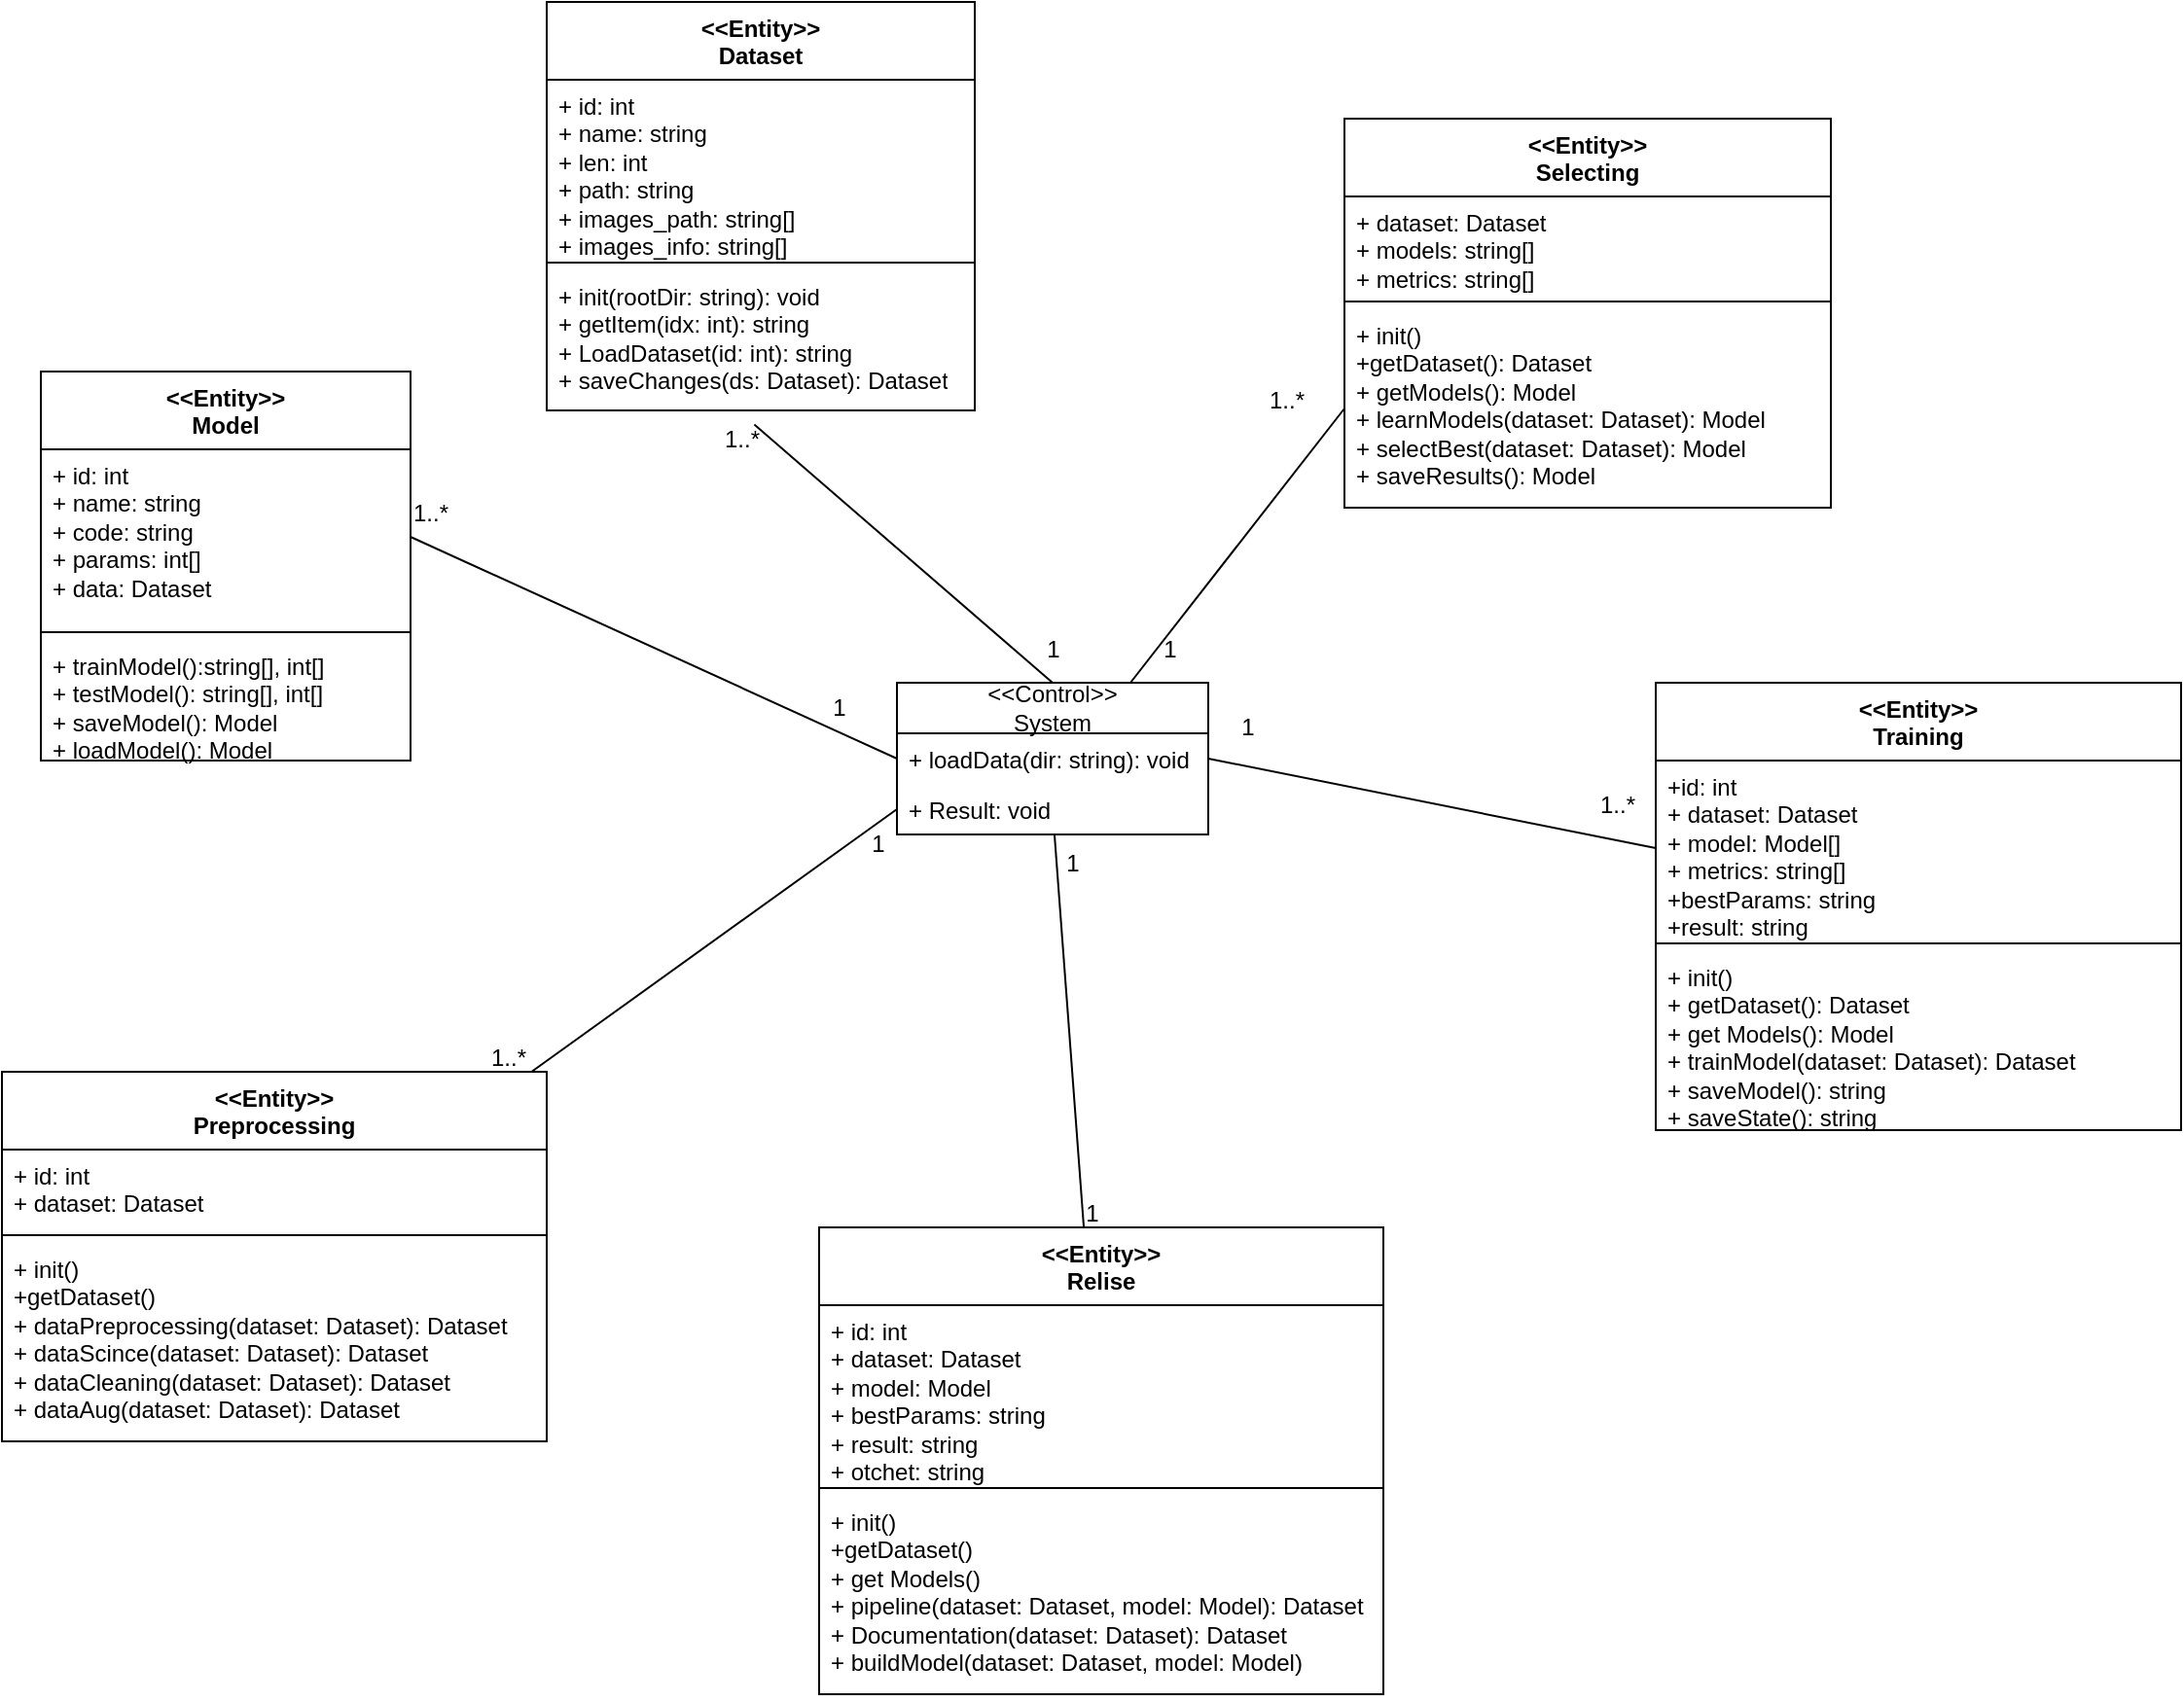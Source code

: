 <mxfile version="24.3.1" type="device">
  <diagram name="Страница — 1" id="4Mfy0hciLZ89WPDFsnkD">
    <mxGraphModel dx="2117" dy="1752" grid="1" gridSize="10" guides="1" tooltips="1" connect="1" arrows="1" fold="1" page="1" pageScale="1" pageWidth="827" pageHeight="1169" math="0" shadow="0">
      <root>
        <mxCell id="0" />
        <mxCell id="1" parent="0" />
        <mxCell id="cb_P6TZHlb55gsD6FN00-1" value="&amp;lt;&amp;lt;Control&amp;gt;&amp;gt;&lt;div&gt;System&lt;/div&gt;" style="swimlane;fontStyle=0;childLayout=stackLayout;horizontal=1;startSize=26;fillColor=none;horizontalStack=0;resizeParent=1;resizeParentMax=0;resizeLast=0;collapsible=1;marginBottom=0;whiteSpace=wrap;html=1;" parent="1" vertex="1">
          <mxGeometry x="360" y="310" width="160" height="78" as="geometry" />
        </mxCell>
        <mxCell id="cb_P6TZHlb55gsD6FN00-2" value="+ loadData(dir: string): void" style="text;strokeColor=none;fillColor=none;align=left;verticalAlign=top;spacingLeft=4;spacingRight=4;overflow=hidden;rotatable=0;points=[[0,0.5],[1,0.5]];portConstraint=eastwest;whiteSpace=wrap;html=1;" parent="cb_P6TZHlb55gsD6FN00-1" vertex="1">
          <mxGeometry y="26" width="160" height="26" as="geometry" />
        </mxCell>
        <mxCell id="cb_P6TZHlb55gsD6FN00-3" value="+ Result: void" style="text;strokeColor=none;fillColor=none;align=left;verticalAlign=top;spacingLeft=4;spacingRight=4;overflow=hidden;rotatable=0;points=[[0,0.5],[1,0.5]];portConstraint=eastwest;whiteSpace=wrap;html=1;" parent="cb_P6TZHlb55gsD6FN00-1" vertex="1">
          <mxGeometry y="52" width="160" height="26" as="geometry" />
        </mxCell>
        <mxCell id="FIp25z3p22-8h9jB1WQo-1" value="&amp;lt;&amp;lt;Entity&amp;gt;&amp;gt;&lt;div&gt;Dataset&lt;/div&gt;" style="swimlane;fontStyle=1;align=center;verticalAlign=top;childLayout=stackLayout;horizontal=1;startSize=40;horizontalStack=0;resizeParent=1;resizeParentMax=0;resizeLast=0;collapsible=1;marginBottom=0;whiteSpace=wrap;html=1;" parent="1" vertex="1">
          <mxGeometry x="180" y="-40" width="220" height="210" as="geometry" />
        </mxCell>
        <mxCell id="FIp25z3p22-8h9jB1WQo-2" value="&lt;div&gt;+ id: int&lt;br&gt;&lt;/div&gt;+ name: string&lt;div&gt;+ len: int&lt;/div&gt;&lt;div&gt;+ path: string&lt;/div&gt;&lt;div&gt;+ images_path: string[]&lt;/div&gt;&lt;div&gt;+ images_info: string[]&lt;/div&gt;" style="text;strokeColor=none;fillColor=none;align=left;verticalAlign=top;spacingLeft=4;spacingRight=4;overflow=hidden;rotatable=0;points=[[0,0.5],[1,0.5]];portConstraint=eastwest;whiteSpace=wrap;html=1;" parent="FIp25z3p22-8h9jB1WQo-1" vertex="1">
          <mxGeometry y="40" width="220" height="90" as="geometry" />
        </mxCell>
        <mxCell id="FIp25z3p22-8h9jB1WQo-3" value="" style="line;strokeWidth=1;fillColor=none;align=left;verticalAlign=middle;spacingTop=-1;spacingLeft=3;spacingRight=3;rotatable=0;labelPosition=right;points=[];portConstraint=eastwest;strokeColor=inherit;" parent="FIp25z3p22-8h9jB1WQo-1" vertex="1">
          <mxGeometry y="130" width="220" height="8" as="geometry" />
        </mxCell>
        <mxCell id="FIp25z3p22-8h9jB1WQo-4" value="+ init(rootDir: string): void&lt;div&gt;+ getItem(idx: int): string&lt;/div&gt;&lt;div&gt;+ LoadDataset(id: int): string&lt;/div&gt;&lt;div&gt;+ saveChanges(ds: Dataset): Dataset&lt;/div&gt;" style="text;strokeColor=none;fillColor=none;align=left;verticalAlign=top;spacingLeft=4;spacingRight=4;overflow=hidden;rotatable=0;points=[[0,0.5],[1,0.5]];portConstraint=eastwest;whiteSpace=wrap;html=1;" parent="FIp25z3p22-8h9jB1WQo-1" vertex="1">
          <mxGeometry y="138" width="220" height="72" as="geometry" />
        </mxCell>
        <mxCell id="FIp25z3p22-8h9jB1WQo-5" value="&amp;lt;&amp;lt;Entity&amp;gt;&amp;gt;&lt;div&gt;Preprocessing&lt;/div&gt;" style="swimlane;fontStyle=1;align=center;verticalAlign=top;childLayout=stackLayout;horizontal=1;startSize=40;horizontalStack=0;resizeParent=1;resizeParentMax=0;resizeLast=0;collapsible=1;marginBottom=0;whiteSpace=wrap;html=1;" parent="1" vertex="1">
          <mxGeometry x="-100" y="510" width="280" height="190" as="geometry" />
        </mxCell>
        <mxCell id="FIp25z3p22-8h9jB1WQo-6" value="&lt;div&gt;+ id: int&lt;/div&gt;+ dataset: Dataset&lt;div&gt;&lt;br&gt;&lt;/div&gt;" style="text;strokeColor=none;fillColor=none;align=left;verticalAlign=top;spacingLeft=4;spacingRight=4;overflow=hidden;rotatable=0;points=[[0,0.5],[1,0.5]];portConstraint=eastwest;whiteSpace=wrap;html=1;" parent="FIp25z3p22-8h9jB1WQo-5" vertex="1">
          <mxGeometry y="40" width="280" height="40" as="geometry" />
        </mxCell>
        <mxCell id="FIp25z3p22-8h9jB1WQo-7" value="" style="line;strokeWidth=1;fillColor=none;align=left;verticalAlign=middle;spacingTop=-1;spacingLeft=3;spacingRight=3;rotatable=0;labelPosition=right;points=[];portConstraint=eastwest;strokeColor=inherit;" parent="FIp25z3p22-8h9jB1WQo-5" vertex="1">
          <mxGeometry y="80" width="280" height="8" as="geometry" />
        </mxCell>
        <mxCell id="FIp25z3p22-8h9jB1WQo-8" value="&lt;div&gt;&lt;div&gt;+ init()&lt;/div&gt;&lt;div&gt;+getDataset()&lt;/div&gt;&lt;span style=&quot;background-color: initial;&quot;&gt;+ dataPreprocessing(dataset: Dataset): Dataset&lt;/span&gt;&lt;/div&gt;&lt;div&gt;+ dataScince(dataset: Dataset): Dataset&lt;/div&gt;&lt;div&gt;+ dataCleaning(dataset: Dataset): Dataset&lt;/div&gt;&lt;div&gt;+ dataAug(dataset:&amp;nbsp;&lt;span style=&quot;background-color: initial;&quot;&gt;Dataset&lt;/span&gt;&lt;span style=&quot;background-color: initial;&quot;&gt;):&amp;nbsp;&lt;/span&gt;&lt;span style=&quot;background-color: initial;&quot;&gt;Dataset&lt;/span&gt;&lt;/div&gt;" style="text;strokeColor=none;fillColor=none;align=left;verticalAlign=top;spacingLeft=4;spacingRight=4;overflow=hidden;rotatable=0;points=[[0,0.5],[1,0.5]];portConstraint=eastwest;whiteSpace=wrap;html=1;" parent="FIp25z3p22-8h9jB1WQo-5" vertex="1">
          <mxGeometry y="88" width="280" height="102" as="geometry" />
        </mxCell>
        <mxCell id="FIp25z3p22-8h9jB1WQo-13" value="&amp;lt;&amp;lt;Entity&amp;gt;&amp;gt;&lt;div&gt;Selecting&lt;/div&gt;" style="swimlane;fontStyle=1;align=center;verticalAlign=top;childLayout=stackLayout;horizontal=1;startSize=40;horizontalStack=0;resizeParent=1;resizeParentMax=0;resizeLast=0;collapsible=1;marginBottom=0;whiteSpace=wrap;html=1;" parent="1" vertex="1">
          <mxGeometry x="590" y="20" width="250" height="200" as="geometry" />
        </mxCell>
        <mxCell id="FIp25z3p22-8h9jB1WQo-14" value="+ dataset: Dataset&lt;div&gt;+ models: string[]&lt;/div&gt;&lt;div&gt;+ metrics: string[]&lt;/div&gt;" style="text;strokeColor=none;fillColor=none;align=left;verticalAlign=top;spacingLeft=4;spacingRight=4;overflow=hidden;rotatable=0;points=[[0,0.5],[1,0.5]];portConstraint=eastwest;whiteSpace=wrap;html=1;" parent="FIp25z3p22-8h9jB1WQo-13" vertex="1">
          <mxGeometry y="40" width="250" height="50" as="geometry" />
        </mxCell>
        <mxCell id="FIp25z3p22-8h9jB1WQo-15" value="" style="line;strokeWidth=1;fillColor=none;align=left;verticalAlign=middle;spacingTop=-1;spacingLeft=3;spacingRight=3;rotatable=0;labelPosition=right;points=[];portConstraint=eastwest;strokeColor=inherit;" parent="FIp25z3p22-8h9jB1WQo-13" vertex="1">
          <mxGeometry y="90" width="250" height="8" as="geometry" />
        </mxCell>
        <mxCell id="FIp25z3p22-8h9jB1WQo-16" value="&lt;div&gt;+ init()&lt;/div&gt;&lt;div&gt;+getDataset(): Dataset&lt;/div&gt;+ getModels(): Model&lt;div&gt;+ learnModels(dataset: Dataset): Model&lt;/div&gt;&lt;div&gt;+ selectBest(dataset: Dataset): Model&lt;/div&gt;&lt;div&gt;+ saveResults(): Model&lt;/div&gt;" style="text;strokeColor=none;fillColor=none;align=left;verticalAlign=top;spacingLeft=4;spacingRight=4;overflow=hidden;rotatable=0;points=[[0,0.5],[1,0.5]];portConstraint=eastwest;whiteSpace=wrap;html=1;" parent="FIp25z3p22-8h9jB1WQo-13" vertex="1">
          <mxGeometry y="98" width="250" height="102" as="geometry" />
        </mxCell>
        <mxCell id="FIp25z3p22-8h9jB1WQo-25" value="&amp;lt;&amp;lt;Entity&amp;gt;&amp;gt;&lt;div&gt;Training&lt;/div&gt;" style="swimlane;fontStyle=1;align=center;verticalAlign=top;childLayout=stackLayout;horizontal=1;startSize=40;horizontalStack=0;resizeParent=1;resizeParentMax=0;resizeLast=0;collapsible=1;marginBottom=0;whiteSpace=wrap;html=1;" parent="1" vertex="1">
          <mxGeometry x="750" y="310" width="270" height="230" as="geometry" />
        </mxCell>
        <mxCell id="FIp25z3p22-8h9jB1WQo-26" value="&lt;div&gt;+id: int&lt;/div&gt;+ dataset: Dataset&lt;div&gt;+ model: Model[]&lt;/div&gt;&lt;div&gt;+ metrics: string[]&lt;/div&gt;&lt;div&gt;+bestParams: string&lt;/div&gt;&lt;div&gt;+result: string&lt;/div&gt;" style="text;strokeColor=none;fillColor=none;align=left;verticalAlign=top;spacingLeft=4;spacingRight=4;overflow=hidden;rotatable=0;points=[[0,0.5],[1,0.5]];portConstraint=eastwest;whiteSpace=wrap;html=1;" parent="FIp25z3p22-8h9jB1WQo-25" vertex="1">
          <mxGeometry y="40" width="270" height="90" as="geometry" />
        </mxCell>
        <mxCell id="FIp25z3p22-8h9jB1WQo-27" value="" style="line;strokeWidth=1;fillColor=none;align=left;verticalAlign=middle;spacingTop=-1;spacingLeft=3;spacingRight=3;rotatable=0;labelPosition=right;points=[];portConstraint=eastwest;strokeColor=inherit;" parent="FIp25z3p22-8h9jB1WQo-25" vertex="1">
          <mxGeometry y="130" width="270" height="8" as="geometry" />
        </mxCell>
        <mxCell id="FIp25z3p22-8h9jB1WQo-28" value="&lt;div&gt;&lt;div&gt;+ init()&lt;/div&gt;&lt;div&gt;+ getDataset(): Dataset&lt;/div&gt;&lt;div&gt;&lt;span style=&quot;background-color: initial;&quot;&gt;+ get Models(): Model&lt;/span&gt;&lt;/div&gt;&lt;div&gt;&lt;span style=&quot;background-color: initial;&quot;&gt;+ trainModel(dataset: Dataset): Dataset&lt;/span&gt;&lt;br&gt;&lt;/div&gt;&lt;/div&gt;&lt;div&gt;+ saveModel(): string&lt;/div&gt;&lt;div&gt;+ saveState(): string&lt;/div&gt;" style="text;strokeColor=none;fillColor=none;align=left;verticalAlign=top;spacingLeft=4;spacingRight=4;overflow=hidden;rotatable=0;points=[[0,0.5],[1,0.5]];portConstraint=eastwest;whiteSpace=wrap;html=1;" parent="FIp25z3p22-8h9jB1WQo-25" vertex="1">
          <mxGeometry y="138" width="270" height="92" as="geometry" />
        </mxCell>
        <mxCell id="FIp25z3p22-8h9jB1WQo-29" value="&amp;lt;&amp;lt;Entity&amp;gt;&amp;gt;&lt;div&gt;Relise&lt;/div&gt;" style="swimlane;fontStyle=1;align=center;verticalAlign=top;childLayout=stackLayout;horizontal=1;startSize=40;horizontalStack=0;resizeParent=1;resizeParentMax=0;resizeLast=0;collapsible=1;marginBottom=0;whiteSpace=wrap;html=1;" parent="1" vertex="1">
          <mxGeometry x="320" y="590" width="290" height="240" as="geometry" />
        </mxCell>
        <mxCell id="FIp25z3p22-8h9jB1WQo-30" value="&lt;div&gt;+ id: int&lt;br&gt;&lt;/div&gt;+ dataset: Dataset&lt;div&gt;+ model: Model&lt;/div&gt;&lt;div&gt;+ bestParams: string&lt;/div&gt;&lt;div&gt;+ result: string&lt;/div&gt;&lt;div&gt;+ otchet: string&lt;/div&gt;" style="text;strokeColor=none;fillColor=none;align=left;verticalAlign=top;spacingLeft=4;spacingRight=4;overflow=hidden;rotatable=0;points=[[0,0.5],[1,0.5]];portConstraint=eastwest;whiteSpace=wrap;html=1;" parent="FIp25z3p22-8h9jB1WQo-29" vertex="1">
          <mxGeometry y="40" width="290" height="90" as="geometry" />
        </mxCell>
        <mxCell id="FIp25z3p22-8h9jB1WQo-31" value="" style="line;strokeWidth=1;fillColor=none;align=left;verticalAlign=middle;spacingTop=-1;spacingLeft=3;spacingRight=3;rotatable=0;labelPosition=right;points=[];portConstraint=eastwest;strokeColor=inherit;" parent="FIp25z3p22-8h9jB1WQo-29" vertex="1">
          <mxGeometry y="130" width="290" height="8" as="geometry" />
        </mxCell>
        <mxCell id="FIp25z3p22-8h9jB1WQo-32" value="&lt;div&gt;&lt;div&gt;+ init()&lt;/div&gt;&lt;div&gt;+getDataset()&lt;/div&gt;+ get Models()&amp;nbsp;&lt;br&gt;&lt;/div&gt;&lt;div&gt;+ pipeline(dataset: Dataset, model: Model): Dataset&lt;/div&gt;&lt;div&gt;+ Documentation(dataset: Dataset): Dataset&lt;/div&gt;&lt;div&gt;+ buildModel(dataset: Dataset, model: Model)&lt;/div&gt;" style="text;strokeColor=none;fillColor=none;align=left;verticalAlign=top;spacingLeft=4;spacingRight=4;overflow=hidden;rotatable=0;points=[[0,0.5],[1,0.5]];portConstraint=eastwest;whiteSpace=wrap;html=1;" parent="FIp25z3p22-8h9jB1WQo-29" vertex="1">
          <mxGeometry y="138" width="290" height="102" as="geometry" />
        </mxCell>
        <mxCell id="FIp25z3p22-8h9jB1WQo-33" value="&amp;lt;&amp;lt;Entity&amp;gt;&amp;gt;&lt;div&gt;Model&lt;/div&gt;" style="swimlane;fontStyle=1;align=center;verticalAlign=top;childLayout=stackLayout;horizontal=1;startSize=40;horizontalStack=0;resizeParent=1;resizeParentMax=0;resizeLast=0;collapsible=1;marginBottom=0;whiteSpace=wrap;html=1;" parent="1" vertex="1">
          <mxGeometry x="-80" y="150" width="190" height="200" as="geometry" />
        </mxCell>
        <mxCell id="FIp25z3p22-8h9jB1WQo-34" value="&lt;div&gt;+ id: int&lt;br&gt;&lt;/div&gt;+ name: string&lt;div&gt;+ code: string&lt;/div&gt;&lt;div&gt;+ params: int[]&lt;/div&gt;&lt;div&gt;+ data: Dataset&lt;/div&gt;" style="text;strokeColor=none;fillColor=none;align=left;verticalAlign=top;spacingLeft=4;spacingRight=4;overflow=hidden;rotatable=0;points=[[0,0.5],[1,0.5]];portConstraint=eastwest;whiteSpace=wrap;html=1;" parent="FIp25z3p22-8h9jB1WQo-33" vertex="1">
          <mxGeometry y="40" width="190" height="90" as="geometry" />
        </mxCell>
        <mxCell id="FIp25z3p22-8h9jB1WQo-35" value="" style="line;strokeWidth=1;fillColor=none;align=left;verticalAlign=middle;spacingTop=-1;spacingLeft=3;spacingRight=3;rotatable=0;labelPosition=right;points=[];portConstraint=eastwest;strokeColor=inherit;" parent="FIp25z3p22-8h9jB1WQo-33" vertex="1">
          <mxGeometry y="130" width="190" height="8" as="geometry" />
        </mxCell>
        <mxCell id="FIp25z3p22-8h9jB1WQo-36" value="+ trainModel():string[], int[]&lt;div&gt;+ testModel(): string[], int[]&lt;/div&gt;&lt;div&gt;+ saveModel(): Model&lt;/div&gt;&lt;div&gt;+ loadModel(): Model&lt;/div&gt;" style="text;strokeColor=none;fillColor=none;align=left;verticalAlign=top;spacingLeft=4;spacingRight=4;overflow=hidden;rotatable=0;points=[[0,0.5],[1,0.5]];portConstraint=eastwest;whiteSpace=wrap;html=1;" parent="FIp25z3p22-8h9jB1WQo-33" vertex="1">
          <mxGeometry y="138" width="190" height="62" as="geometry" />
        </mxCell>
        <mxCell id="FIp25z3p22-8h9jB1WQo-37" value="" style="endArrow=none;html=1;rounded=0;exitX=0.5;exitY=0;exitDx=0;exitDy=0;entryX=0.485;entryY=1.101;entryDx=0;entryDy=0;entryPerimeter=0;" parent="1" source="cb_P6TZHlb55gsD6FN00-1" target="FIp25z3p22-8h9jB1WQo-4" edge="1">
          <mxGeometry width="50" height="50" relative="1" as="geometry">
            <mxPoint x="690" y="310" as="sourcePoint" />
            <mxPoint x="740" y="260" as="targetPoint" />
          </mxGeometry>
        </mxCell>
        <mxCell id="FIp25z3p22-8h9jB1WQo-38" value="1" style="text;html=1;align=center;verticalAlign=middle;resizable=0;points=[];autosize=1;strokeColor=none;fillColor=none;" parent="1" vertex="1">
          <mxGeometry x="425" y="278" width="30" height="30" as="geometry" />
        </mxCell>
        <mxCell id="FIp25z3p22-8h9jB1WQo-39" value="1..*" style="text;html=1;align=center;verticalAlign=middle;resizable=0;points=[];autosize=1;strokeColor=none;fillColor=none;" parent="1" vertex="1">
          <mxGeometry x="260" y="170" width="40" height="30" as="geometry" />
        </mxCell>
        <mxCell id="FIp25z3p22-8h9jB1WQo-40" value="" style="endArrow=none;html=1;rounded=0;exitX=0.75;exitY=0;exitDx=0;exitDy=0;entryX=0;entryY=0.5;entryDx=0;entryDy=0;" parent="1" source="cb_P6TZHlb55gsD6FN00-1" target="FIp25z3p22-8h9jB1WQo-16" edge="1">
          <mxGeometry width="50" height="50" relative="1" as="geometry">
            <mxPoint x="690" y="310" as="sourcePoint" />
            <mxPoint x="740" y="260" as="targetPoint" />
          </mxGeometry>
        </mxCell>
        <mxCell id="FIp25z3p22-8h9jB1WQo-41" value="1" style="text;html=1;align=center;verticalAlign=middle;resizable=0;points=[];autosize=1;strokeColor=none;fillColor=none;" parent="1" vertex="1">
          <mxGeometry x="485" y="278" width="30" height="30" as="geometry" />
        </mxCell>
        <mxCell id="FIp25z3p22-8h9jB1WQo-42" value="1..*" style="text;html=1;align=center;verticalAlign=middle;resizable=0;points=[];autosize=1;strokeColor=none;fillColor=none;" parent="1" vertex="1">
          <mxGeometry x="540" y="150" width="40" height="30" as="geometry" />
        </mxCell>
        <mxCell id="FIp25z3p22-8h9jB1WQo-43" value="" style="endArrow=none;html=1;rounded=0;entryX=0;entryY=0.5;entryDx=0;entryDy=0;exitX=1;exitY=0.5;exitDx=0;exitDy=0;" parent="1" source="FIp25z3p22-8h9jB1WQo-34" target="cb_P6TZHlb55gsD6FN00-2" edge="1">
          <mxGeometry width="50" height="50" relative="1" as="geometry">
            <mxPoint x="690" y="310" as="sourcePoint" />
            <mxPoint x="740" y="260" as="targetPoint" />
          </mxGeometry>
        </mxCell>
        <mxCell id="FIp25z3p22-8h9jB1WQo-44" value="1" style="text;html=1;align=center;verticalAlign=middle;resizable=0;points=[];autosize=1;strokeColor=none;fillColor=none;" parent="1" vertex="1">
          <mxGeometry x="315" y="308" width="30" height="30" as="geometry" />
        </mxCell>
        <mxCell id="FIp25z3p22-8h9jB1WQo-45" value="1..*" style="text;html=1;align=center;verticalAlign=middle;resizable=0;points=[];autosize=1;strokeColor=none;fillColor=none;" parent="1" vertex="1">
          <mxGeometry x="100" y="208" width="40" height="30" as="geometry" />
        </mxCell>
        <mxCell id="FIp25z3p22-8h9jB1WQo-46" value="" style="endArrow=none;html=1;rounded=0;exitX=1;exitY=0.5;exitDx=0;exitDy=0;entryX=0;entryY=0.5;entryDx=0;entryDy=0;" parent="1" source="cb_P6TZHlb55gsD6FN00-2" target="FIp25z3p22-8h9jB1WQo-26" edge="1">
          <mxGeometry width="50" height="50" relative="1" as="geometry">
            <mxPoint x="690" y="310" as="sourcePoint" />
            <mxPoint x="740" y="260" as="targetPoint" />
          </mxGeometry>
        </mxCell>
        <mxCell id="FIp25z3p22-8h9jB1WQo-48" value="1" style="text;html=1;align=center;verticalAlign=middle;resizable=0;points=[];autosize=1;strokeColor=none;fillColor=none;" parent="1" vertex="1">
          <mxGeometry x="525" y="318" width="30" height="30" as="geometry" />
        </mxCell>
        <mxCell id="FIp25z3p22-8h9jB1WQo-49" value="1..*" style="text;html=1;align=center;verticalAlign=middle;resizable=0;points=[];autosize=1;strokeColor=none;fillColor=none;" parent="1" vertex="1">
          <mxGeometry x="710" y="358" width="40" height="30" as="geometry" />
        </mxCell>
        <mxCell id="FIp25z3p22-8h9jB1WQo-50" value="" style="endArrow=none;html=1;rounded=0;" parent="1" source="cb_P6TZHlb55gsD6FN00-3" target="FIp25z3p22-8h9jB1WQo-29" edge="1">
          <mxGeometry width="50" height="50" relative="1" as="geometry">
            <mxPoint x="690" y="310" as="sourcePoint" />
            <mxPoint x="740" y="260" as="targetPoint" />
          </mxGeometry>
        </mxCell>
        <mxCell id="FIp25z3p22-8h9jB1WQo-51" value="1" style="text;html=1;align=center;verticalAlign=middle;resizable=0;points=[];autosize=1;strokeColor=none;fillColor=none;" parent="1" vertex="1">
          <mxGeometry x="435" y="388" width="30" height="30" as="geometry" />
        </mxCell>
        <mxCell id="FIp25z3p22-8h9jB1WQo-52" value="1" style="text;html=1;align=center;verticalAlign=middle;resizable=0;points=[];autosize=1;strokeColor=none;fillColor=none;" parent="1" vertex="1">
          <mxGeometry x="445" y="568" width="30" height="30" as="geometry" />
        </mxCell>
        <mxCell id="FIp25z3p22-8h9jB1WQo-53" value="" style="endArrow=none;html=1;rounded=0;entryX=0;entryY=0.5;entryDx=0;entryDy=0;" parent="1" source="FIp25z3p22-8h9jB1WQo-5" target="cb_P6TZHlb55gsD6FN00-3" edge="1">
          <mxGeometry width="50" height="50" relative="1" as="geometry">
            <mxPoint x="690" y="580" as="sourcePoint" />
            <mxPoint x="740" y="530" as="targetPoint" />
          </mxGeometry>
        </mxCell>
        <mxCell id="FIp25z3p22-8h9jB1WQo-54" value="1" style="text;html=1;align=center;verticalAlign=middle;resizable=0;points=[];autosize=1;strokeColor=none;fillColor=none;" parent="1" vertex="1">
          <mxGeometry x="335" y="378" width="30" height="30" as="geometry" />
        </mxCell>
        <mxCell id="FIp25z3p22-8h9jB1WQo-55" value="1..*" style="text;html=1;align=center;verticalAlign=middle;resizable=0;points=[];autosize=1;strokeColor=none;fillColor=none;" parent="1" vertex="1">
          <mxGeometry x="140" y="488" width="40" height="30" as="geometry" />
        </mxCell>
      </root>
    </mxGraphModel>
  </diagram>
</mxfile>

